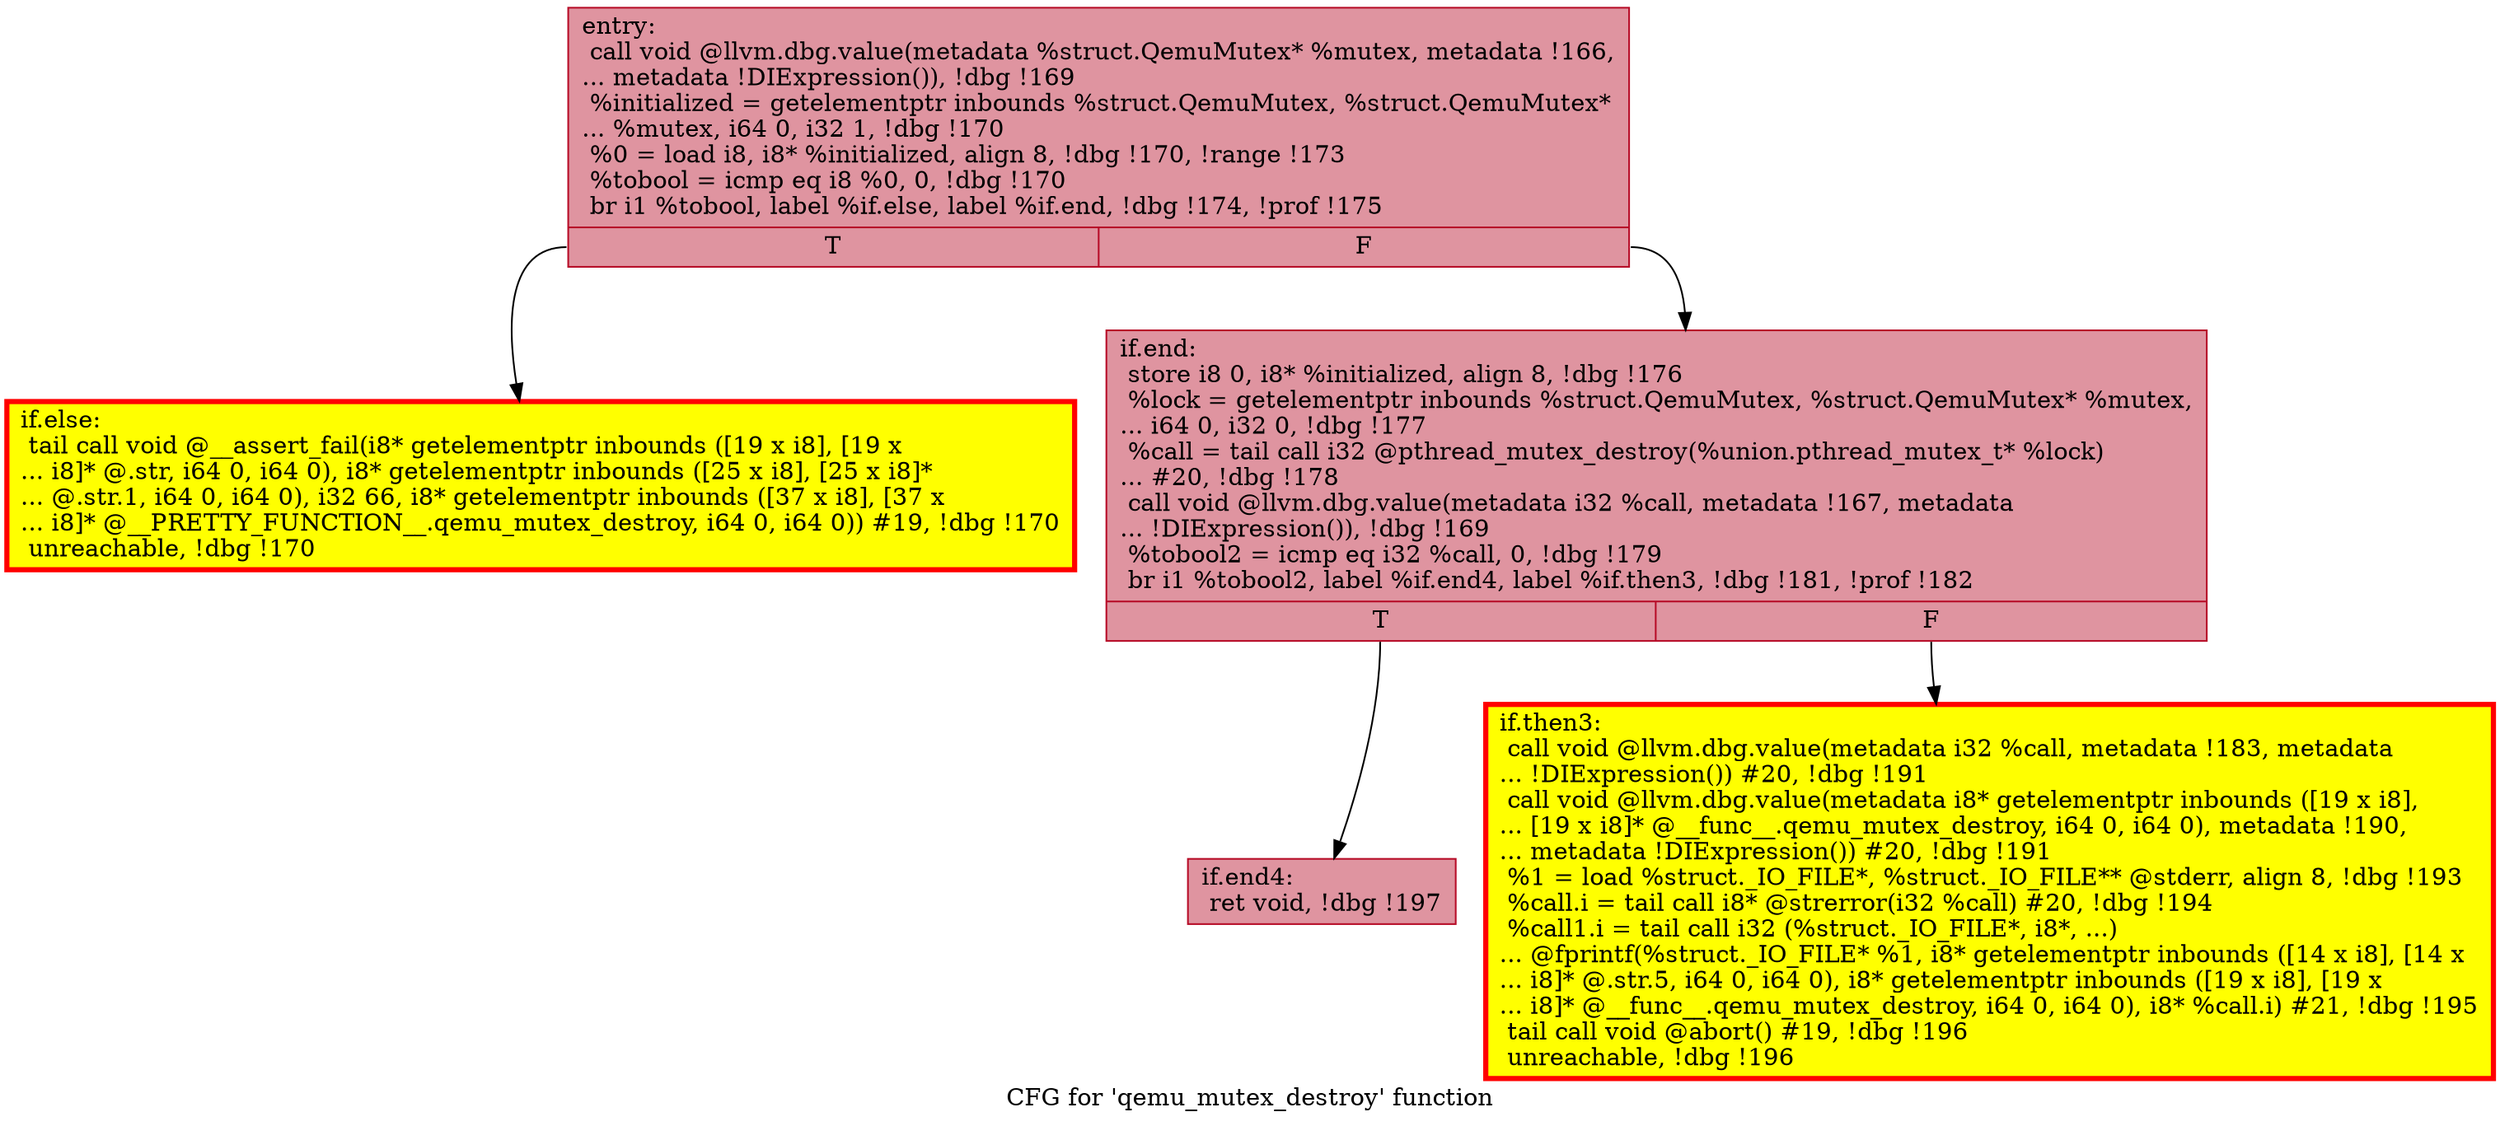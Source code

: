 digraph "CFG for 'qemu_mutex_destroy' function" {
	label="CFG for 'qemu_mutex_destroy' function";

	Node0x5613f19ac410 [shape=record,color="#b70d28ff", style=filled, fillcolor="#b70d2870",label="{entry:\l  call void @llvm.dbg.value(metadata %struct.QemuMutex* %mutex, metadata !166,\l... metadata !DIExpression()), !dbg !169\l  %initialized = getelementptr inbounds %struct.QemuMutex, %struct.QemuMutex*\l... %mutex, i64 0, i32 1, !dbg !170\l  %0 = load i8, i8* %initialized, align 8, !dbg !170, !range !173\l  %tobool = icmp eq i8 %0, 0, !dbg !170\l  br i1 %tobool, label %if.else, label %if.end, !dbg !174, !prof !175\l|{<s0>T|<s1>F}}"];
	Node0x5613f19ac410:s0 -> Node0x5613f19c8350;
	Node0x5613f19ac410:s1 -> Node0x5613f19c8300;
	Node0x5613f19c8350 [shape=record,penwidth=3.0, style="filled", color="red", fillcolor="yellow",label="{if.else:                                          \l  tail call void @__assert_fail(i8* getelementptr inbounds ([19 x i8], [19 x\l... i8]* @.str, i64 0, i64 0), i8* getelementptr inbounds ([25 x i8], [25 x i8]*\l... @.str.1, i64 0, i64 0), i32 66, i8* getelementptr inbounds ([37 x i8], [37 x\l... i8]* @__PRETTY_FUNCTION__.qemu_mutex_destroy, i64 0, i64 0)) #19, !dbg !170\l  unreachable, !dbg !170\l}"];
	Node0x5613f19c8300 [shape=record,color="#b70d28ff", style=filled, fillcolor="#b70d2870",label="{if.end:                                           \l  store i8 0, i8* %initialized, align 8, !dbg !176\l  %lock = getelementptr inbounds %struct.QemuMutex, %struct.QemuMutex* %mutex,\l... i64 0, i32 0, !dbg !177\l  %call = tail call i32 @pthread_mutex_destroy(%union.pthread_mutex_t* %lock)\l... #20, !dbg !178\l  call void @llvm.dbg.value(metadata i32 %call, metadata !167, metadata\l... !DIExpression()), !dbg !169\l  %tobool2 = icmp eq i32 %call, 0, !dbg !179\l  br i1 %tobool2, label %if.end4, label %if.then3, !dbg !181, !prof !182\l|{<s0>T|<s1>F}}"];
	Node0x5613f19c8300:s0 -> Node0x5613f19cb1b0;
	Node0x5613f19c8300:s1 -> Node0x5613f19ca620;
	Node0x5613f19ca620 [shape=record,penwidth=3.0, style="filled", color="red", fillcolor="yellow",label="{if.then3:                                         \l  call void @llvm.dbg.value(metadata i32 %call, metadata !183, metadata\l... !DIExpression()) #20, !dbg !191\l  call void @llvm.dbg.value(metadata i8* getelementptr inbounds ([19 x i8],\l... [19 x i8]* @__func__.qemu_mutex_destroy, i64 0, i64 0), metadata !190,\l... metadata !DIExpression()) #20, !dbg !191\l  %1 = load %struct._IO_FILE*, %struct._IO_FILE** @stderr, align 8, !dbg !193\l  %call.i = tail call i8* @strerror(i32 %call) #20, !dbg !194\l  %call1.i = tail call i32 (%struct._IO_FILE*, i8*, ...)\l... @fprintf(%struct._IO_FILE* %1, i8* getelementptr inbounds ([14 x i8], [14 x\l... i8]* @.str.5, i64 0, i64 0), i8* getelementptr inbounds ([19 x i8], [19 x\l... i8]* @__func__.qemu_mutex_destroy, i64 0, i64 0), i8* %call.i) #21, !dbg !195\l  tail call void @abort() #19, !dbg !196\l  unreachable, !dbg !196\l}"];
	Node0x5613f19cb1b0 [shape=record,color="#b70d28ff", style=filled, fillcolor="#b70d2870",label="{if.end4:                                          \l  ret void, !dbg !197\l}"];
}
